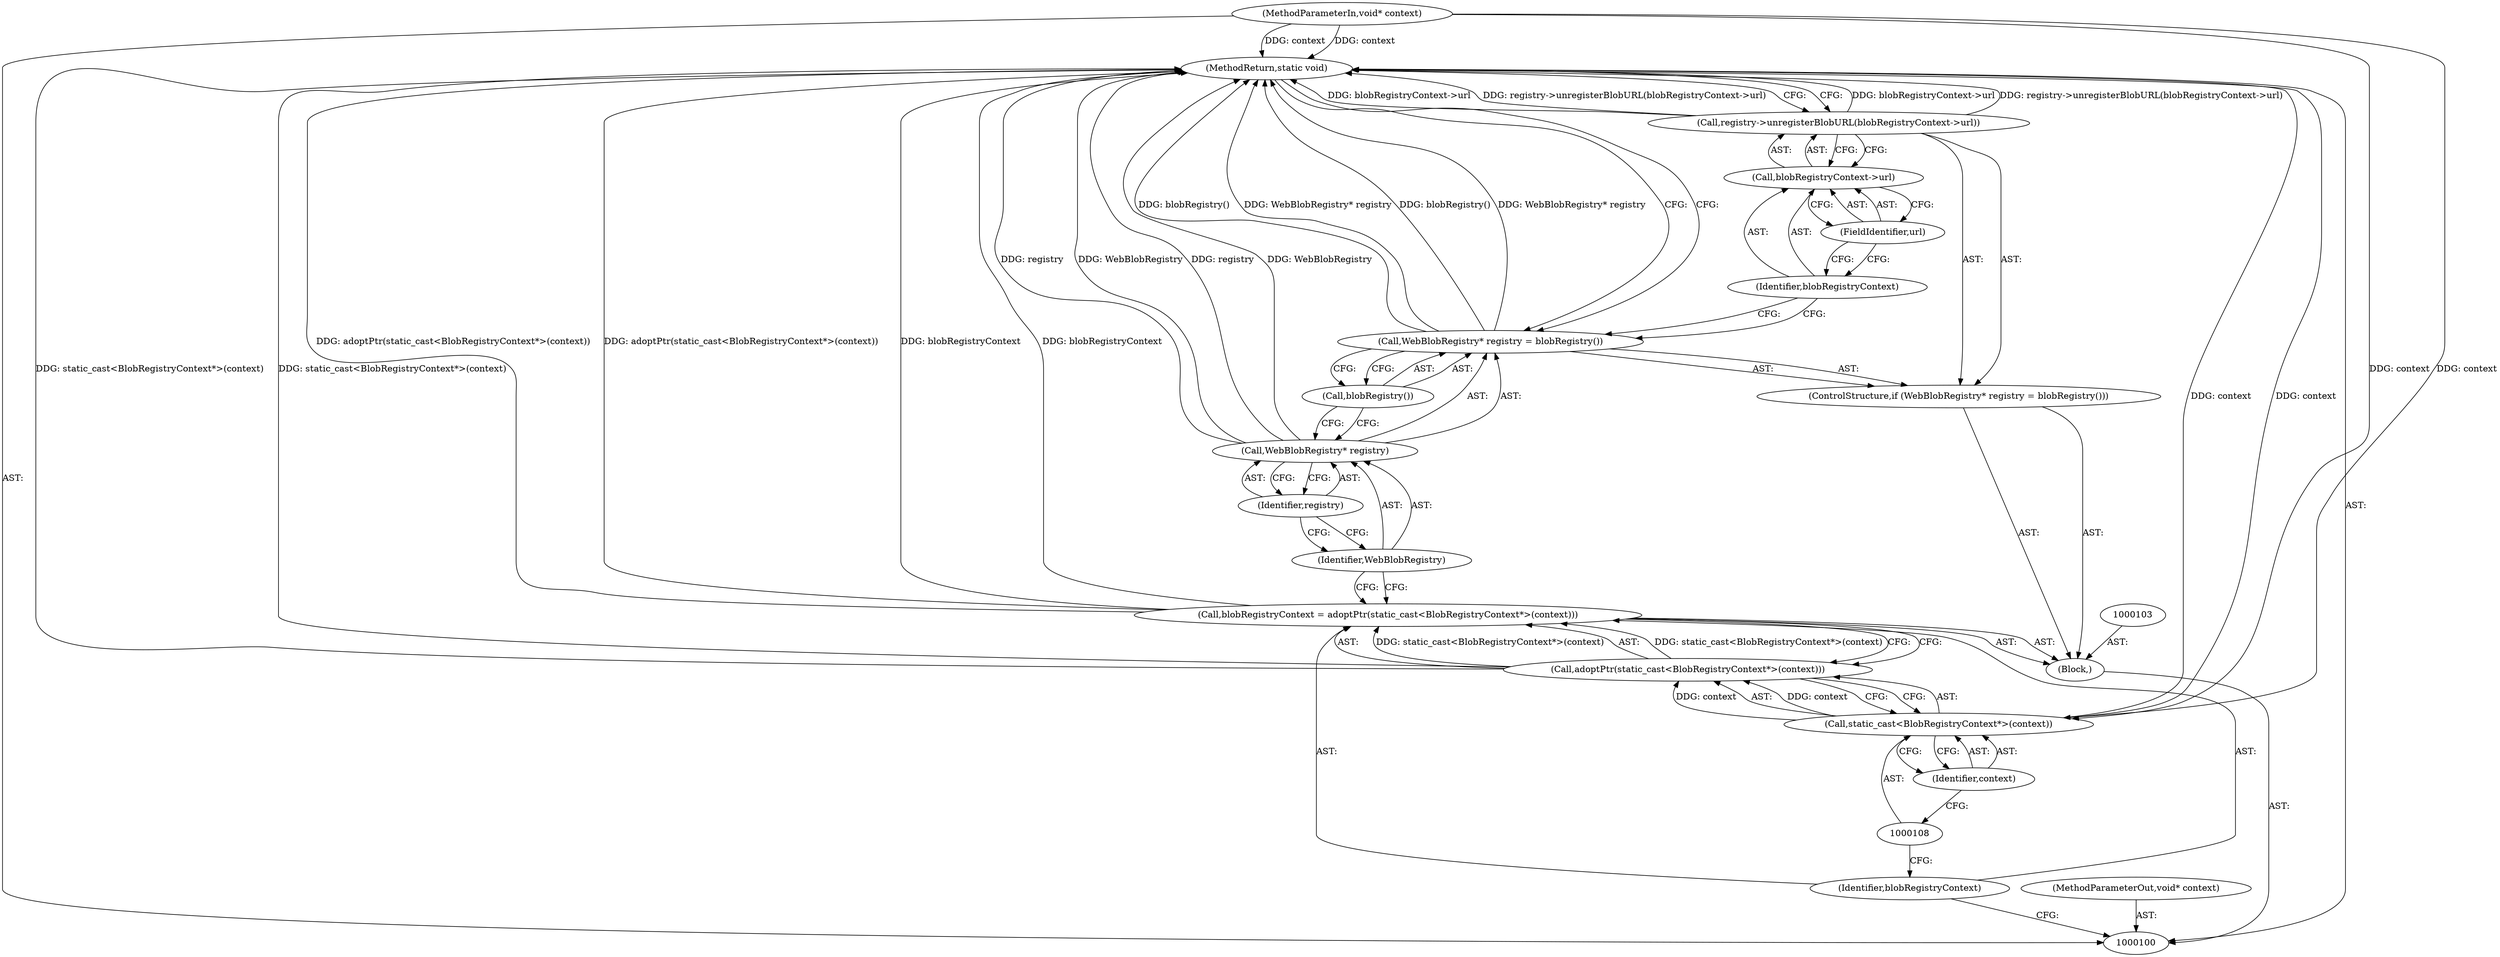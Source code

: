 digraph "0_Chrome_d0c31f0342cefc46a3b3d80359a9779d044d4c0d_16" {
"1000120" [label="(MethodReturn,static void)"];
"1000101" [label="(MethodParameterIn,void* context)"];
"1000158" [label="(MethodParameterOut,void* context)"];
"1000102" [label="(Block,)"];
"1000104" [label="(Call,blobRegistryContext = adoptPtr(static_cast<BlobRegistryContext*>(context)))"];
"1000105" [label="(Identifier,blobRegistryContext)"];
"1000106" [label="(Call,adoptPtr(static_cast<BlobRegistryContext*>(context)))"];
"1000107" [label="(Call,static_cast<BlobRegistryContext*>(context))"];
"1000109" [label="(Identifier,context)"];
"1000114" [label="(Identifier,registry)"];
"1000115" [label="(Call,blobRegistry())"];
"1000110" [label="(ControlStructure,if (WebBlobRegistry* registry = blobRegistry()))"];
"1000111" [label="(Call,WebBlobRegistry* registry = blobRegistry())"];
"1000112" [label="(Call,WebBlobRegistry* registry)"];
"1000113" [label="(Identifier,WebBlobRegistry)"];
"1000117" [label="(Call,blobRegistryContext->url)"];
"1000118" [label="(Identifier,blobRegistryContext)"];
"1000119" [label="(FieldIdentifier,url)"];
"1000116" [label="(Call,registry->unregisterBlobURL(blobRegistryContext->url))"];
"1000120" -> "1000100"  [label="AST: "];
"1000120" -> "1000116"  [label="CFG: "];
"1000120" -> "1000111"  [label="CFG: "];
"1000116" -> "1000120"  [label="DDG: blobRegistryContext->url"];
"1000116" -> "1000120"  [label="DDG: registry->unregisterBlobURL(blobRegistryContext->url)"];
"1000106" -> "1000120"  [label="DDG: static_cast<BlobRegistryContext*>(context)"];
"1000104" -> "1000120"  [label="DDG: blobRegistryContext"];
"1000104" -> "1000120"  [label="DDG: adoptPtr(static_cast<BlobRegistryContext*>(context))"];
"1000112" -> "1000120"  [label="DDG: registry"];
"1000112" -> "1000120"  [label="DDG: WebBlobRegistry"];
"1000111" -> "1000120"  [label="DDG: blobRegistry()"];
"1000111" -> "1000120"  [label="DDG: WebBlobRegistry* registry"];
"1000101" -> "1000120"  [label="DDG: context"];
"1000107" -> "1000120"  [label="DDG: context"];
"1000101" -> "1000100"  [label="AST: "];
"1000101" -> "1000120"  [label="DDG: context"];
"1000101" -> "1000107"  [label="DDG: context"];
"1000158" -> "1000100"  [label="AST: "];
"1000102" -> "1000100"  [label="AST: "];
"1000103" -> "1000102"  [label="AST: "];
"1000104" -> "1000102"  [label="AST: "];
"1000110" -> "1000102"  [label="AST: "];
"1000104" -> "1000102"  [label="AST: "];
"1000104" -> "1000106"  [label="CFG: "];
"1000105" -> "1000104"  [label="AST: "];
"1000106" -> "1000104"  [label="AST: "];
"1000113" -> "1000104"  [label="CFG: "];
"1000104" -> "1000120"  [label="DDG: blobRegistryContext"];
"1000104" -> "1000120"  [label="DDG: adoptPtr(static_cast<BlobRegistryContext*>(context))"];
"1000106" -> "1000104"  [label="DDG: static_cast<BlobRegistryContext*>(context)"];
"1000105" -> "1000104"  [label="AST: "];
"1000105" -> "1000100"  [label="CFG: "];
"1000108" -> "1000105"  [label="CFG: "];
"1000106" -> "1000104"  [label="AST: "];
"1000106" -> "1000107"  [label="CFG: "];
"1000107" -> "1000106"  [label="AST: "];
"1000104" -> "1000106"  [label="CFG: "];
"1000106" -> "1000120"  [label="DDG: static_cast<BlobRegistryContext*>(context)"];
"1000106" -> "1000104"  [label="DDG: static_cast<BlobRegistryContext*>(context)"];
"1000107" -> "1000106"  [label="DDG: context"];
"1000107" -> "1000106"  [label="AST: "];
"1000107" -> "1000109"  [label="CFG: "];
"1000108" -> "1000107"  [label="AST: "];
"1000109" -> "1000107"  [label="AST: "];
"1000106" -> "1000107"  [label="CFG: "];
"1000107" -> "1000120"  [label="DDG: context"];
"1000107" -> "1000106"  [label="DDG: context"];
"1000101" -> "1000107"  [label="DDG: context"];
"1000109" -> "1000107"  [label="AST: "];
"1000109" -> "1000108"  [label="CFG: "];
"1000107" -> "1000109"  [label="CFG: "];
"1000114" -> "1000112"  [label="AST: "];
"1000114" -> "1000113"  [label="CFG: "];
"1000112" -> "1000114"  [label="CFG: "];
"1000115" -> "1000111"  [label="AST: "];
"1000115" -> "1000112"  [label="CFG: "];
"1000111" -> "1000115"  [label="CFG: "];
"1000110" -> "1000102"  [label="AST: "];
"1000111" -> "1000110"  [label="AST: "];
"1000116" -> "1000110"  [label="AST: "];
"1000111" -> "1000110"  [label="AST: "];
"1000111" -> "1000115"  [label="CFG: "];
"1000112" -> "1000111"  [label="AST: "];
"1000115" -> "1000111"  [label="AST: "];
"1000118" -> "1000111"  [label="CFG: "];
"1000120" -> "1000111"  [label="CFG: "];
"1000111" -> "1000120"  [label="DDG: blobRegistry()"];
"1000111" -> "1000120"  [label="DDG: WebBlobRegistry* registry"];
"1000112" -> "1000111"  [label="AST: "];
"1000112" -> "1000114"  [label="CFG: "];
"1000113" -> "1000112"  [label="AST: "];
"1000114" -> "1000112"  [label="AST: "];
"1000115" -> "1000112"  [label="CFG: "];
"1000112" -> "1000120"  [label="DDG: registry"];
"1000112" -> "1000120"  [label="DDG: WebBlobRegistry"];
"1000113" -> "1000112"  [label="AST: "];
"1000113" -> "1000104"  [label="CFG: "];
"1000114" -> "1000113"  [label="CFG: "];
"1000117" -> "1000116"  [label="AST: "];
"1000117" -> "1000119"  [label="CFG: "];
"1000118" -> "1000117"  [label="AST: "];
"1000119" -> "1000117"  [label="AST: "];
"1000116" -> "1000117"  [label="CFG: "];
"1000118" -> "1000117"  [label="AST: "];
"1000118" -> "1000111"  [label="CFG: "];
"1000119" -> "1000118"  [label="CFG: "];
"1000119" -> "1000117"  [label="AST: "];
"1000119" -> "1000118"  [label="CFG: "];
"1000117" -> "1000119"  [label="CFG: "];
"1000116" -> "1000110"  [label="AST: "];
"1000116" -> "1000117"  [label="CFG: "];
"1000117" -> "1000116"  [label="AST: "];
"1000120" -> "1000116"  [label="CFG: "];
"1000116" -> "1000120"  [label="DDG: blobRegistryContext->url"];
"1000116" -> "1000120"  [label="DDG: registry->unregisterBlobURL(blobRegistryContext->url)"];
}

